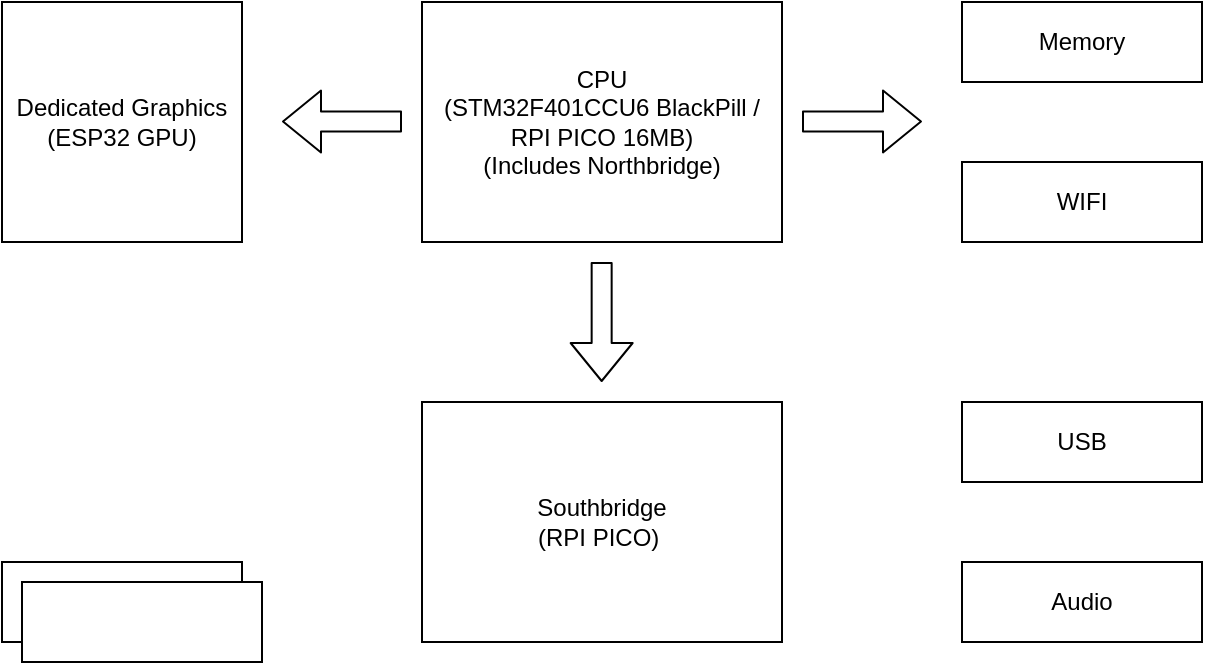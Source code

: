 <mxfile>
    <diagram id="t3qPGzk0hTZOle7ykwSl" name="Page-1">
        <mxGraphModel dx="972" dy="464" grid="1" gridSize="10" guides="1" tooltips="1" connect="1" arrows="1" fold="1" page="1" pageScale="1" pageWidth="850" pageHeight="1100" math="0" shadow="0">
            <root>
                <mxCell id="0"/>
                <mxCell id="1" parent="0"/>
                <mxCell id="2" value="CPU &lt;br&gt;(STM32F401CCU6 BlackPill /&lt;br&gt;RPI PICO 16MB)&lt;br&gt;(Includes Northbridge)" style="rounded=0;whiteSpace=wrap;html=1;" vertex="1" parent="1">
                    <mxGeometry x="290" y="80" width="180" height="120" as="geometry"/>
                </mxCell>
                <mxCell id="3" value="" style="shape=flexArrow;endArrow=classic;html=1;" edge="1" parent="1">
                    <mxGeometry width="50" height="50" relative="1" as="geometry">
                        <mxPoint x="480" y="139.7" as="sourcePoint"/>
                        <mxPoint x="540" y="139.7" as="targetPoint"/>
                    </mxGeometry>
                </mxCell>
                <mxCell id="4" value="" style="shape=flexArrow;endArrow=classic;html=1;" edge="1" parent="1">
                    <mxGeometry width="50" height="50" relative="1" as="geometry">
                        <mxPoint x="280.0" y="139.79" as="sourcePoint"/>
                        <mxPoint x="220.0" y="139.79" as="targetPoint"/>
                    </mxGeometry>
                </mxCell>
                <mxCell id="6" value="Dedicated Graphics&lt;br&gt;(ESP32 GPU)" style="rounded=0;whiteSpace=wrap;html=1;" vertex="1" parent="1">
                    <mxGeometry x="80" y="80" width="120" height="120" as="geometry"/>
                </mxCell>
                <mxCell id="7" value="Memory" style="rounded=0;whiteSpace=wrap;html=1;" vertex="1" parent="1">
                    <mxGeometry x="560" y="80" width="120" height="40" as="geometry"/>
                </mxCell>
                <mxCell id="10" value="" style="shape=flexArrow;endArrow=classic;html=1;" edge="1" parent="1">
                    <mxGeometry width="50" height="50" relative="1" as="geometry">
                        <mxPoint x="379.83" y="210.0" as="sourcePoint"/>
                        <mxPoint x="379.83" y="270" as="targetPoint"/>
                    </mxGeometry>
                </mxCell>
                <mxCell id="12" value="Southbridge&lt;br&gt;(RPI PICO)&amp;nbsp;" style="rounded=0;whiteSpace=wrap;html=1;" vertex="1" parent="1">
                    <mxGeometry x="290" y="280" width="180" height="120" as="geometry"/>
                </mxCell>
                <mxCell id="13" value="USB" style="rounded=0;whiteSpace=wrap;html=1;" vertex="1" parent="1">
                    <mxGeometry x="560" y="280" width="120" height="40" as="geometry"/>
                </mxCell>
                <mxCell id="14" value="Audio" style="rounded=0;whiteSpace=wrap;html=1;" vertex="1" parent="1">
                    <mxGeometry x="560" y="360" width="120" height="40" as="geometry"/>
                </mxCell>
                <mxCell id="15" value="WIFI" style="rounded=0;whiteSpace=wrap;html=1;" vertex="1" parent="1">
                    <mxGeometry x="560" y="160" width="120" height="40" as="geometry"/>
                </mxCell>
                <mxCell id="18" value="" style="rounded=0;whiteSpace=wrap;html=1;" vertex="1" parent="1">
                    <mxGeometry x="80" y="360" width="120" height="40" as="geometry"/>
                </mxCell>
                <mxCell id="19" value="" style="rounded=0;whiteSpace=wrap;html=1;" vertex="1" parent="1">
                    <mxGeometry x="90" y="370" width="120" height="40" as="geometry"/>
                </mxCell>
            </root>
        </mxGraphModel>
    </diagram>
</mxfile>